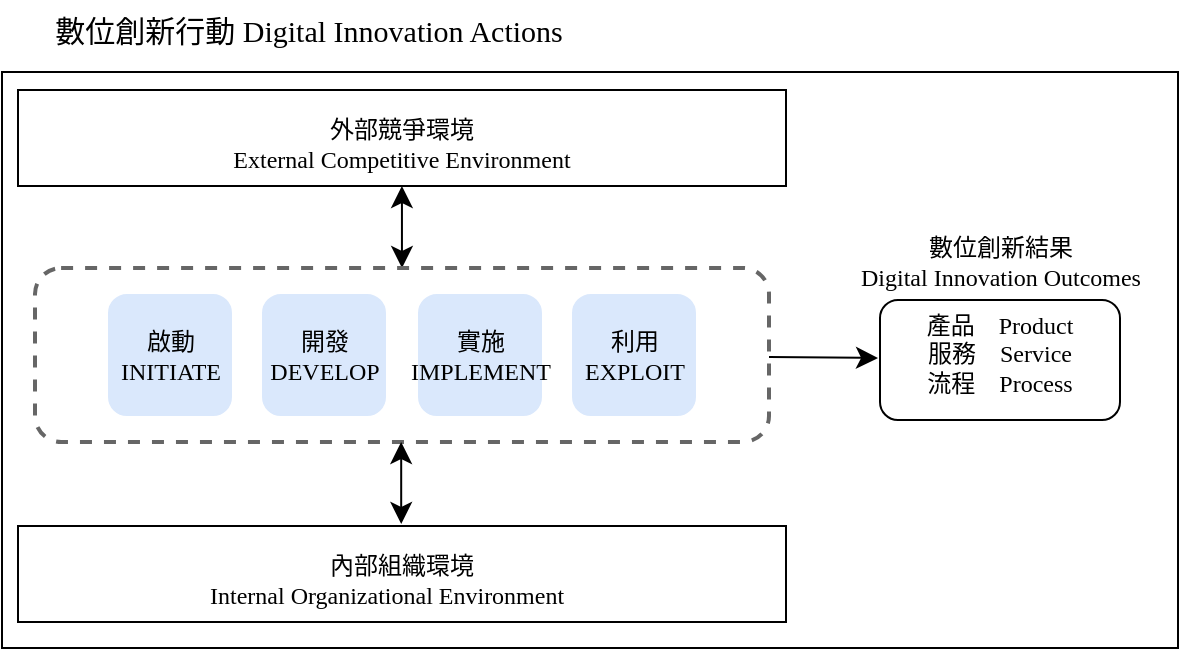 <mxfile version="27.0.9">
  <diagram name="第1頁" id="B1CNI_jeQQ63HahvnKDQ">
    <mxGraphModel dx="1068" dy="599" grid="0" gridSize="10" guides="1" tooltips="1" connect="1" arrows="1" fold="1" page="0" pageScale="1" pageWidth="1169" pageHeight="827" math="0" shadow="0">
      <root>
        <mxCell id="0" />
        <mxCell id="1" parent="0" />
        <mxCell id="tNd5grYAS1tOMjvDbvOC-16" value="" style="rounded=0;whiteSpace=wrap;html=1;" vertex="1" parent="1">
          <mxGeometry x="259" y="120" width="588" height="288" as="geometry" />
        </mxCell>
        <mxCell id="tNd5grYAS1tOMjvDbvOC-1" value="&lt;font style=&quot;font-size: 15px;&quot; face=&quot;標楷體&quot;&gt;數位創新行動&amp;nbsp;&lt;/font&gt;&lt;span style=&quot;font-size: 15px; font-family: 標楷體; background-color: transparent; color: light-dark(rgb(0, 0, 0), rgb(255, 255, 255));&quot;&gt;Digital Innovation Actions&lt;/span&gt;" style="text;html=1;align=center;verticalAlign=middle;whiteSpace=wrap;rounded=0;" vertex="1" parent="1">
          <mxGeometry x="259" y="84" width="307" height="30" as="geometry" />
        </mxCell>
        <mxCell id="tNd5grYAS1tOMjvDbvOC-6" value="&lt;table&gt;&lt;tbody&gt;&lt;tr&gt;&lt;td data-col-size=&quot;sm&quot; data-end=&quot;245&quot; data-start=&quot;210&quot;&gt;&lt;/td&gt;&lt;/tr&gt;&lt;/tbody&gt;&lt;/table&gt;&lt;table&gt;&lt;tbody&gt;&lt;tr&gt;&lt;td data-col-size=&quot;sm&quot; data-end=&quot;259&quot; data-start=&quot;245&quot;&gt;&lt;font face=&quot;標楷體&quot;&gt;外部競爭環境&lt;br&gt;External Competitive Environment&lt;/font&gt;&lt;/td&gt;&lt;/tr&gt;&lt;/tbody&gt;&lt;/table&gt;" style="rounded=0;whiteSpace=wrap;html=1;" vertex="1" parent="1">
          <mxGeometry x="267" y="129" width="384" height="48" as="geometry" />
        </mxCell>
        <mxCell id="tNd5grYAS1tOMjvDbvOC-7" value="&lt;table&gt;&lt;tbody&gt;&lt;tr&gt;&lt;td data-col-size=&quot;sm&quot; data-end=&quot;245&quot; data-start=&quot;210&quot;&gt;&lt;/td&gt;&lt;/tr&gt;&lt;/tbody&gt;&lt;/table&gt;&lt;table&gt;&lt;tbody&gt;&lt;tr&gt;&lt;td data-col-size=&quot;sm&quot; data-end=&quot;259&quot; data-start=&quot;245&quot;&gt;&lt;font face=&quot;標楷體&quot;&gt;&lt;span style=&quot;font-size: 12px;&quot;&gt;內部組織環境&lt;/span&gt;&lt;br&gt;&lt;span style=&quot;font-size: 12px;&quot;&gt;Internal Organizational Environment&lt;span style=&quot;white-space: pre;&quot;&gt;&#x9;&lt;/span&gt;&lt;/span&gt;&lt;/font&gt;&lt;/td&gt;&lt;/tr&gt;&lt;/tbody&gt;&lt;/table&gt;" style="rounded=0;whiteSpace=wrap;html=1;strokeColor=default;align=center;verticalAlign=middle;fontFamily=Helvetica;fontSize=12;fontColor=default;fillColor=default;" vertex="1" parent="1">
          <mxGeometry x="267" y="347" width="384" height="48" as="geometry" />
        </mxCell>
        <mxCell id="tNd5grYAS1tOMjvDbvOC-14" value="&lt;div&gt;&lt;font face=&quot;標楷體&quot;&gt;&lt;span style=&quot;font-size: 12px;&quot;&gt;數位創新結果&lt;/span&gt;&lt;/font&gt;&lt;/div&gt;&lt;div&gt;&lt;font face=&quot;標楷體&quot;&gt;&lt;span style=&quot;font-size: 12px;&quot;&gt;Digital Innovation Outcomes&lt;/span&gt;&lt;/font&gt;&lt;/div&gt;" style="text;html=1;align=center;verticalAlign=middle;whiteSpace=wrap;rounded=0;" vertex="1" parent="1">
          <mxGeometry x="665.5" y="200" width="185" height="30" as="geometry" />
        </mxCell>
        <mxCell id="tNd5grYAS1tOMjvDbvOC-15" value="&lt;font face=&quot;標楷體&quot;&gt;產品　Product&lt;/font&gt;&lt;div&gt;&lt;font face=&quot;標楷體&quot;&gt;服務　Service&lt;/font&gt;&lt;/div&gt;&lt;div&gt;&lt;span style=&quot;font-family: 標楷體; background-color: transparent; color: light-dark(rgb(0, 0, 0), rgb(255, 255, 255));&quot;&gt;流程　Process&lt;/span&gt;&lt;/div&gt;&lt;table&gt;&lt;tbody&gt;&lt;tr&gt;&lt;td data-col-size=&quot;sm&quot; data-end=&quot;736&quot; data-start=&quot;718&quot;&gt;&lt;/td&gt;&lt;/tr&gt;&lt;/tbody&gt;&lt;/table&gt;" style="rounded=1;whiteSpace=wrap;html=1;" vertex="1" parent="1">
          <mxGeometry x="698" y="234" width="120" height="60" as="geometry" />
        </mxCell>
        <mxCell id="tNd5grYAS1tOMjvDbvOC-22" value="" style="endArrow=classic;startArrow=classic;html=1;rounded=0;fontSize=12;startSize=8;endSize=8;curved=1;exitX=0.5;exitY=0;exitDx=0;exitDy=0;" edge="1" parent="1" source="tNd5grYAS1tOMjvDbvOC-18">
          <mxGeometry width="50" height="50" relative="1" as="geometry">
            <mxPoint x="458.546" y="236.913" as="sourcePoint" />
            <mxPoint x="458.95" y="177" as="targetPoint" />
          </mxGeometry>
        </mxCell>
        <mxCell id="tNd5grYAS1tOMjvDbvOC-24" value="" style="endArrow=classic;html=1;rounded=0;fontSize=12;startSize=8;endSize=8;curved=1;" edge="1" parent="1">
          <mxGeometry width="50" height="50" relative="1" as="geometry">
            <mxPoint x="642.5" y="262.5" as="sourcePoint" />
            <mxPoint x="697" y="263" as="targetPoint" />
          </mxGeometry>
        </mxCell>
        <mxCell id="tNd5grYAS1tOMjvDbvOC-25" value="" style="group" vertex="1" connectable="0" parent="1">
          <mxGeometry x="275.5" y="218" width="367" height="87" as="geometry" />
        </mxCell>
        <mxCell id="tNd5grYAS1tOMjvDbvOC-18" value="" style="rounded=1;whiteSpace=wrap;html=1;dashed=1;strokeColor=#666666;strokeWidth=2;" vertex="1" parent="tNd5grYAS1tOMjvDbvOC-25">
          <mxGeometry width="367" height="87" as="geometry" />
        </mxCell>
        <mxCell id="tNd5grYAS1tOMjvDbvOC-8" value="&lt;font face=&quot;標楷體&quot;&gt;啟動&lt;/font&gt;&lt;div&gt;&lt;font face=&quot;標楷體&quot;&gt;INITIATE&lt;/font&gt;&lt;/div&gt;" style="rounded=1;whiteSpace=wrap;html=1;fillColor=#dae8fc;strokeColor=#DAE8FC;" vertex="1" parent="tNd5grYAS1tOMjvDbvOC-25">
          <mxGeometry x="37" y="13.5" width="61" height="60" as="geometry" />
        </mxCell>
        <mxCell id="tNd5grYAS1tOMjvDbvOC-9" value="&lt;font face=&quot;標楷體&quot;&gt;&lt;span style=&quot;font-size: 12px;&quot;&gt;開發&lt;/span&gt;&lt;/font&gt;&lt;br&gt;&lt;div&gt;&lt;font face=&quot;標楷體&quot;&gt;&lt;span style=&quot;font-size: 12px;&quot;&gt;DEVELOP&lt;/span&gt;&lt;/font&gt;&lt;/div&gt;" style="rounded=1;whiteSpace=wrap;html=1;fillColor=#dae8fc;strokeColor=#DAE8FC;" vertex="1" parent="tNd5grYAS1tOMjvDbvOC-25">
          <mxGeometry x="114" y="13.5" width="61" height="60" as="geometry" />
        </mxCell>
        <mxCell id="tNd5grYAS1tOMjvDbvOC-10" value="&lt;font face=&quot;標楷體&quot;&gt;&lt;span style=&quot;font-size: 12px;&quot;&gt;利用&lt;/span&gt;&lt;/font&gt;&lt;br&gt;&lt;div&gt;&lt;font face=&quot;標楷體&quot;&gt;&lt;span style=&quot;font-size: 12px;&quot;&gt;EXPLOIT&lt;/span&gt;&lt;/font&gt;&lt;/div&gt;" style="rounded=1;whiteSpace=wrap;html=1;fillColor=#DAE8FC;strokeColor=#DAE8FC;" vertex="1" parent="tNd5grYAS1tOMjvDbvOC-25">
          <mxGeometry x="269" y="13.5" width="61" height="60" as="geometry" />
        </mxCell>
        <mxCell id="tNd5grYAS1tOMjvDbvOC-11" value="&lt;div&gt;&lt;font face=&quot;標楷體&quot;&gt;&lt;span style=&quot;font-size: 12px;&quot;&gt;實施&lt;/span&gt;&lt;/font&gt;&lt;/div&gt;&lt;div&gt;&lt;span style=&quot;background-color: transparent; font-size: 12px;&quot;&gt;&lt;font face=&quot;標楷體&quot;&gt;IMPLEMENT&lt;/font&gt;&lt;/span&gt;&lt;/div&gt;" style="rounded=1;whiteSpace=wrap;html=1;fillColor=#dae8fc;strokeColor=#DAE8FC;" vertex="1" parent="tNd5grYAS1tOMjvDbvOC-25">
          <mxGeometry x="192" y="13.5" width="61" height="60" as="geometry" />
        </mxCell>
        <mxCell id="tNd5grYAS1tOMjvDbvOC-26" value="" style="endArrow=classic;startArrow=classic;html=1;rounded=0;fontSize=12;startSize=8;endSize=8;curved=1;exitX=0.5;exitY=0;exitDx=0;exitDy=0;" edge="1" parent="1">
          <mxGeometry width="50" height="50" relative="1" as="geometry">
            <mxPoint x="458.62" y="346" as="sourcePoint" />
            <mxPoint x="458.57" y="305" as="targetPoint" />
          </mxGeometry>
        </mxCell>
      </root>
    </mxGraphModel>
  </diagram>
</mxfile>
